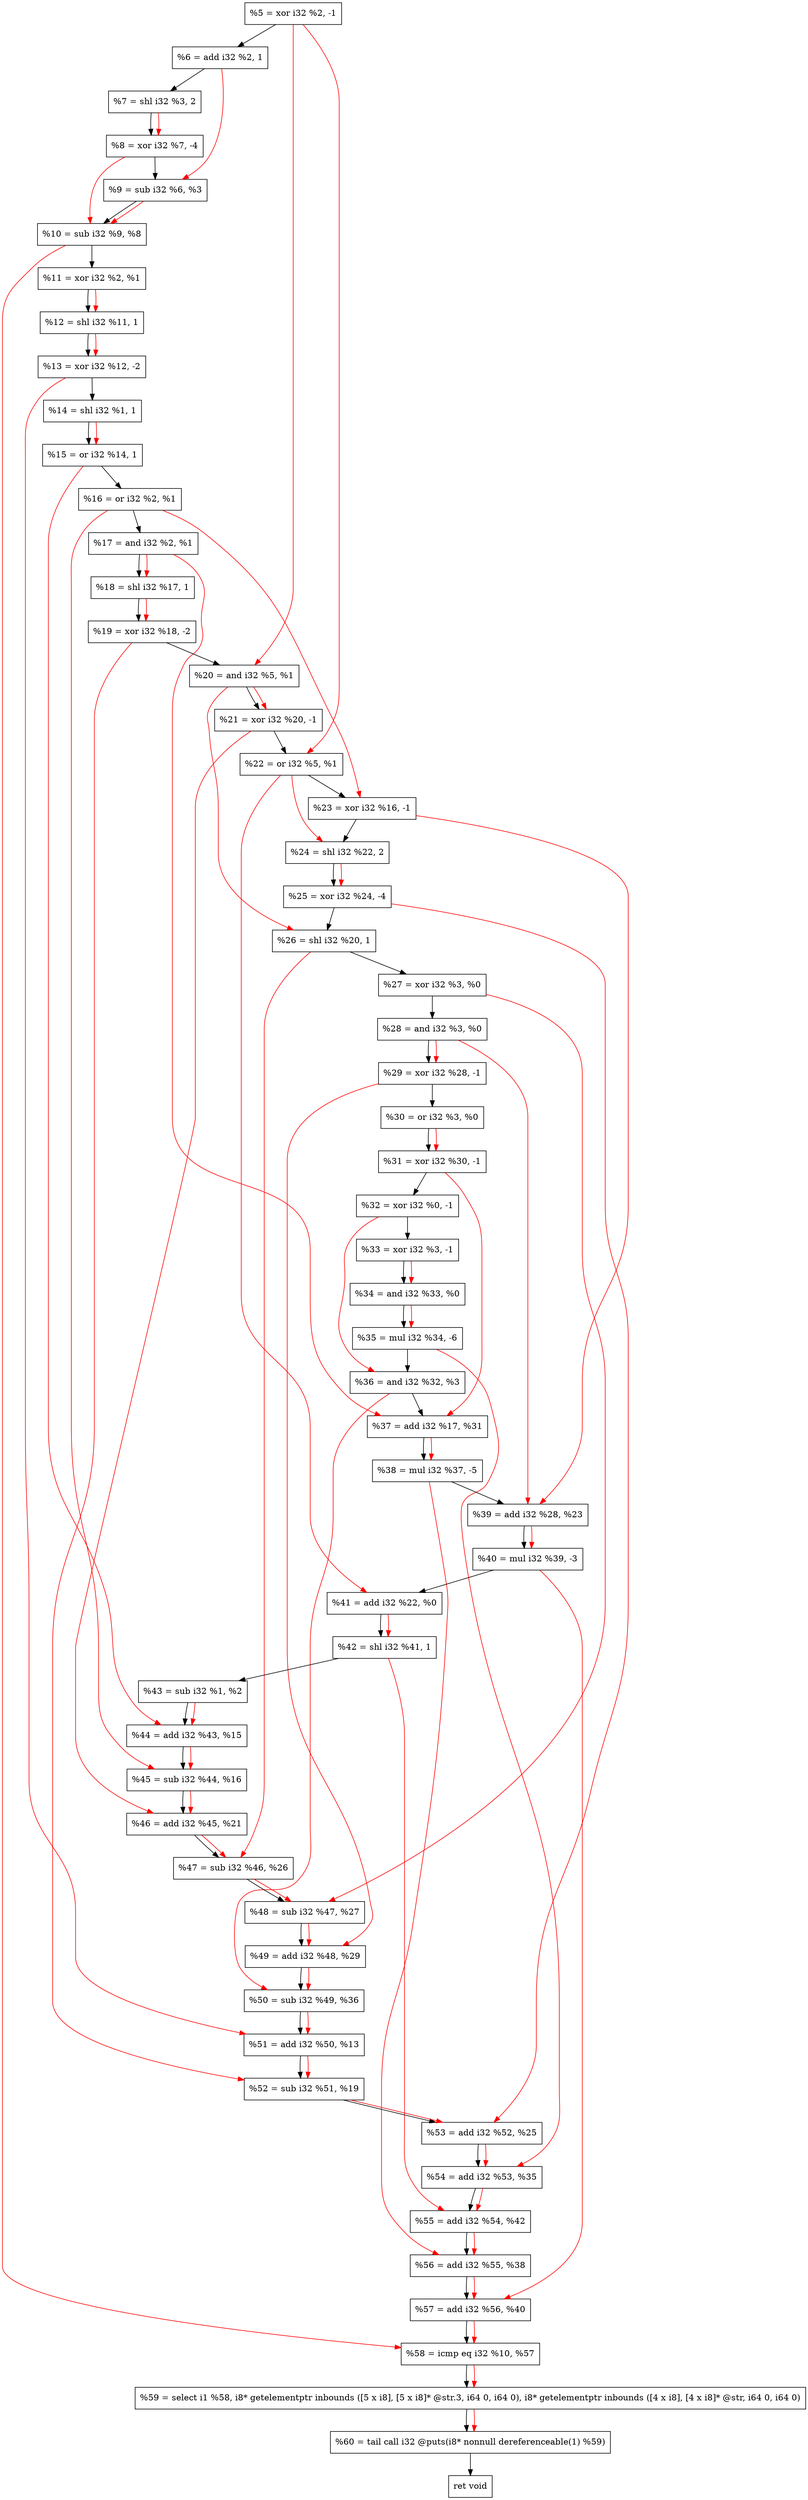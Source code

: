 digraph "DFG for'crackme' function" {
	Node0x1436df0[shape=record, label="  %5 = xor i32 %2, -1"];
	Node0x1436e90[shape=record, label="  %6 = add i32 %2, 1"];
	Node0x1436f30[shape=record, label="  %7 = shl i32 %3, 2"];
	Node0x1436fd0[shape=record, label="  %8 = xor i32 %7, -4"];
	Node0x1437040[shape=record, label="  %9 = sub i32 %6, %3"];
	Node0x14370b0[shape=record, label="  %10 = sub i32 %9, %8"];
	Node0x1437120[shape=record, label="  %11 = xor i32 %2, %1"];
	Node0x1437190[shape=record, label="  %12 = shl i32 %11, 1"];
	Node0x1437230[shape=record, label="  %13 = xor i32 %12, -2"];
	Node0x14372a0[shape=record, label="  %14 = shl i32 %1, 1"];
	Node0x1437310[shape=record, label="  %15 = or i32 %14, 1"];
	Node0x1437380[shape=record, label="  %16 = or i32 %2, %1"];
	Node0x14373f0[shape=record, label="  %17 = and i32 %2, %1"];
	Node0x1437460[shape=record, label="  %18 = shl i32 %17, 1"];
	Node0x14374d0[shape=record, label="  %19 = xor i32 %18, -2"];
	Node0x1437540[shape=record, label="  %20 = and i32 %5, %1"];
	Node0x14375b0[shape=record, label="  %21 = xor i32 %20, -1"];
	Node0x1437620[shape=record, label="  %22 = or i32 %5, %1"];
	Node0x1437690[shape=record, label="  %23 = xor i32 %16, -1"];
	Node0x1437700[shape=record, label="  %24 = shl i32 %22, 2"];
	Node0x1437770[shape=record, label="  %25 = xor i32 %24, -4"];
	Node0x14377e0[shape=record, label="  %26 = shl i32 %20, 1"];
	Node0x1437850[shape=record, label="  %27 = xor i32 %3, %0"];
	Node0x14378c0[shape=record, label="  %28 = and i32 %3, %0"];
	Node0x1437930[shape=record, label="  %29 = xor i32 %28, -1"];
	Node0x14379a0[shape=record, label="  %30 = or i32 %3, %0"];
	Node0x1437a10[shape=record, label="  %31 = xor i32 %30, -1"];
	Node0x1437a80[shape=record, label="  %32 = xor i32 %0, -1"];
	Node0x1437d00[shape=record, label="  %33 = xor i32 %3, -1"];
	Node0x1437d70[shape=record, label="  %34 = and i32 %33, %0"];
	Node0x1437e10[shape=record, label="  %35 = mul i32 %34, -6"];
	Node0x1437e80[shape=record, label="  %36 = and i32 %32, %3"];
	Node0x1437ef0[shape=record, label="  %37 = add i32 %17, %31"];
	Node0x1437f90[shape=record, label="  %38 = mul i32 %37, -5"];
	Node0x1438000[shape=record, label="  %39 = add i32 %28, %23"];
	Node0x14380a0[shape=record, label="  %40 = mul i32 %39, -3"];
	Node0x1438110[shape=record, label="  %41 = add i32 %22, %0"];
	Node0x1438180[shape=record, label="  %42 = shl i32 %41, 1"];
	Node0x14381f0[shape=record, label="  %43 = sub i32 %1, %2"];
	Node0x1438260[shape=record, label="  %44 = add i32 %43, %15"];
	Node0x14382d0[shape=record, label="  %45 = sub i32 %44, %16"];
	Node0x1438340[shape=record, label="  %46 = add i32 %45, %21"];
	Node0x14383b0[shape=record, label="  %47 = sub i32 %46, %26"];
	Node0x1438420[shape=record, label="  %48 = sub i32 %47, %27"];
	Node0x1438490[shape=record, label="  %49 = add i32 %48, %29"];
	Node0x1438500[shape=record, label="  %50 = sub i32 %49, %36"];
	Node0x1438570[shape=record, label="  %51 = add i32 %50, %13"];
	Node0x14385e0[shape=record, label="  %52 = sub i32 %51, %19"];
	Node0x1438650[shape=record, label="  %53 = add i32 %52, %25"];
	Node0x14386c0[shape=record, label="  %54 = add i32 %53, %35"];
	Node0x1438730[shape=record, label="  %55 = add i32 %54, %42"];
	Node0x14387a0[shape=record, label="  %56 = add i32 %55, %38"];
	Node0x1438810[shape=record, label="  %57 = add i32 %56, %40"];
	Node0x1438880[shape=record, label="  %58 = icmp eq i32 %10, %57"];
	Node0x13d7268[shape=record, label="  %59 = select i1 %58, i8* getelementptr inbounds ([5 x i8], [5 x i8]* @str.3, i64 0, i64 0), i8* getelementptr inbounds ([4 x i8], [4 x i8]* @str, i64 0, i64 0)"];
	Node0x1438d20[shape=record, label="  %60 = tail call i32 @puts(i8* nonnull dereferenceable(1) %59)"];
	Node0x1438d70[shape=record, label="  ret void"];
	Node0x1436df0 -> Node0x1436e90;
	Node0x1436e90 -> Node0x1436f30;
	Node0x1436f30 -> Node0x1436fd0;
	Node0x1436fd0 -> Node0x1437040;
	Node0x1437040 -> Node0x14370b0;
	Node0x14370b0 -> Node0x1437120;
	Node0x1437120 -> Node0x1437190;
	Node0x1437190 -> Node0x1437230;
	Node0x1437230 -> Node0x14372a0;
	Node0x14372a0 -> Node0x1437310;
	Node0x1437310 -> Node0x1437380;
	Node0x1437380 -> Node0x14373f0;
	Node0x14373f0 -> Node0x1437460;
	Node0x1437460 -> Node0x14374d0;
	Node0x14374d0 -> Node0x1437540;
	Node0x1437540 -> Node0x14375b0;
	Node0x14375b0 -> Node0x1437620;
	Node0x1437620 -> Node0x1437690;
	Node0x1437690 -> Node0x1437700;
	Node0x1437700 -> Node0x1437770;
	Node0x1437770 -> Node0x14377e0;
	Node0x14377e0 -> Node0x1437850;
	Node0x1437850 -> Node0x14378c0;
	Node0x14378c0 -> Node0x1437930;
	Node0x1437930 -> Node0x14379a0;
	Node0x14379a0 -> Node0x1437a10;
	Node0x1437a10 -> Node0x1437a80;
	Node0x1437a80 -> Node0x1437d00;
	Node0x1437d00 -> Node0x1437d70;
	Node0x1437d70 -> Node0x1437e10;
	Node0x1437e10 -> Node0x1437e80;
	Node0x1437e80 -> Node0x1437ef0;
	Node0x1437ef0 -> Node0x1437f90;
	Node0x1437f90 -> Node0x1438000;
	Node0x1438000 -> Node0x14380a0;
	Node0x14380a0 -> Node0x1438110;
	Node0x1438110 -> Node0x1438180;
	Node0x1438180 -> Node0x14381f0;
	Node0x14381f0 -> Node0x1438260;
	Node0x1438260 -> Node0x14382d0;
	Node0x14382d0 -> Node0x1438340;
	Node0x1438340 -> Node0x14383b0;
	Node0x14383b0 -> Node0x1438420;
	Node0x1438420 -> Node0x1438490;
	Node0x1438490 -> Node0x1438500;
	Node0x1438500 -> Node0x1438570;
	Node0x1438570 -> Node0x14385e0;
	Node0x14385e0 -> Node0x1438650;
	Node0x1438650 -> Node0x14386c0;
	Node0x14386c0 -> Node0x1438730;
	Node0x1438730 -> Node0x14387a0;
	Node0x14387a0 -> Node0x1438810;
	Node0x1438810 -> Node0x1438880;
	Node0x1438880 -> Node0x13d7268;
	Node0x13d7268 -> Node0x1438d20;
	Node0x1438d20 -> Node0x1438d70;
edge [color=red]
	Node0x1436f30 -> Node0x1436fd0;
	Node0x1436e90 -> Node0x1437040;
	Node0x1437040 -> Node0x14370b0;
	Node0x1436fd0 -> Node0x14370b0;
	Node0x1437120 -> Node0x1437190;
	Node0x1437190 -> Node0x1437230;
	Node0x14372a0 -> Node0x1437310;
	Node0x14373f0 -> Node0x1437460;
	Node0x1437460 -> Node0x14374d0;
	Node0x1436df0 -> Node0x1437540;
	Node0x1437540 -> Node0x14375b0;
	Node0x1436df0 -> Node0x1437620;
	Node0x1437380 -> Node0x1437690;
	Node0x1437620 -> Node0x1437700;
	Node0x1437700 -> Node0x1437770;
	Node0x1437540 -> Node0x14377e0;
	Node0x14378c0 -> Node0x1437930;
	Node0x14379a0 -> Node0x1437a10;
	Node0x1437d00 -> Node0x1437d70;
	Node0x1437d70 -> Node0x1437e10;
	Node0x1437a80 -> Node0x1437e80;
	Node0x14373f0 -> Node0x1437ef0;
	Node0x1437a10 -> Node0x1437ef0;
	Node0x1437ef0 -> Node0x1437f90;
	Node0x14378c0 -> Node0x1438000;
	Node0x1437690 -> Node0x1438000;
	Node0x1438000 -> Node0x14380a0;
	Node0x1437620 -> Node0x1438110;
	Node0x1438110 -> Node0x1438180;
	Node0x14381f0 -> Node0x1438260;
	Node0x1437310 -> Node0x1438260;
	Node0x1438260 -> Node0x14382d0;
	Node0x1437380 -> Node0x14382d0;
	Node0x14382d0 -> Node0x1438340;
	Node0x14375b0 -> Node0x1438340;
	Node0x1438340 -> Node0x14383b0;
	Node0x14377e0 -> Node0x14383b0;
	Node0x14383b0 -> Node0x1438420;
	Node0x1437850 -> Node0x1438420;
	Node0x1438420 -> Node0x1438490;
	Node0x1437930 -> Node0x1438490;
	Node0x1438490 -> Node0x1438500;
	Node0x1437e80 -> Node0x1438500;
	Node0x1438500 -> Node0x1438570;
	Node0x1437230 -> Node0x1438570;
	Node0x1438570 -> Node0x14385e0;
	Node0x14374d0 -> Node0x14385e0;
	Node0x14385e0 -> Node0x1438650;
	Node0x1437770 -> Node0x1438650;
	Node0x1438650 -> Node0x14386c0;
	Node0x1437e10 -> Node0x14386c0;
	Node0x14386c0 -> Node0x1438730;
	Node0x1438180 -> Node0x1438730;
	Node0x1438730 -> Node0x14387a0;
	Node0x1437f90 -> Node0x14387a0;
	Node0x14387a0 -> Node0x1438810;
	Node0x14380a0 -> Node0x1438810;
	Node0x14370b0 -> Node0x1438880;
	Node0x1438810 -> Node0x1438880;
	Node0x1438880 -> Node0x13d7268;
	Node0x13d7268 -> Node0x1438d20;
}
